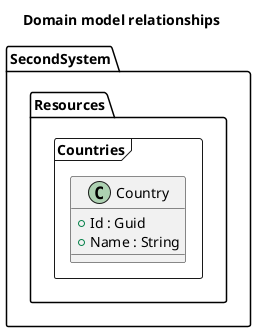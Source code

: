 @startuml

left to right direction
title Domain model relationships

frame SecondSystem.Resources.Countries {
    class Country {
        + Id : Guid
        + Name : String
    }
}

@enduml
